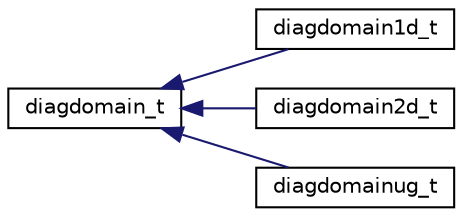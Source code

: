 digraph "Graphical Class Hierarchy"
{
 // INTERACTIVE_SVG=YES
 // LATEX_PDF_SIZE
  edge [fontname="Helvetica",fontsize="10",labelfontname="Helvetica",labelfontsize="10"];
  node [fontname="Helvetica",fontsize="10",shape=record];
  rankdir="LR";
  Node0 [label="diagdomain_t",height=0.2,width=0.4,color="black", fillcolor="white", style="filled",URL="$structfms__diag__axis__object__mod_1_1diagdomain__t.html",tooltip="Type to hold the domain info for an axis This type was created to avoid having to send in \"Domain\",..."];
  Node0 -> Node1 [dir="back",color="midnightblue",fontsize="10",style="solid",fontname="Helvetica"];
  Node1 [label="diagdomain1d_t",height=0.2,width=0.4,color="black", fillcolor="white", style="filled",URL="$structfms__diag__axis__object__mod_1_1diagdomain1d__t.html",tooltip="Type to hold the 1d domain."];
  Node0 -> Node2 [dir="back",color="midnightblue",fontsize="10",style="solid",fontname="Helvetica"];
  Node2 [label="diagdomain2d_t",height=0.2,width=0.4,color="black", fillcolor="white", style="filled",URL="$structfms__diag__axis__object__mod_1_1diagdomain2d__t.html",tooltip="Type to hold the 2d domain."];
  Node0 -> Node3 [dir="back",color="midnightblue",fontsize="10",style="solid",fontname="Helvetica"];
  Node3 [label="diagdomainug_t",height=0.2,width=0.4,color="black", fillcolor="white", style="filled",URL="$structfms__diag__axis__object__mod_1_1diagdomainug__t.html",tooltip="Type to hold the unstructured domain."];
}
